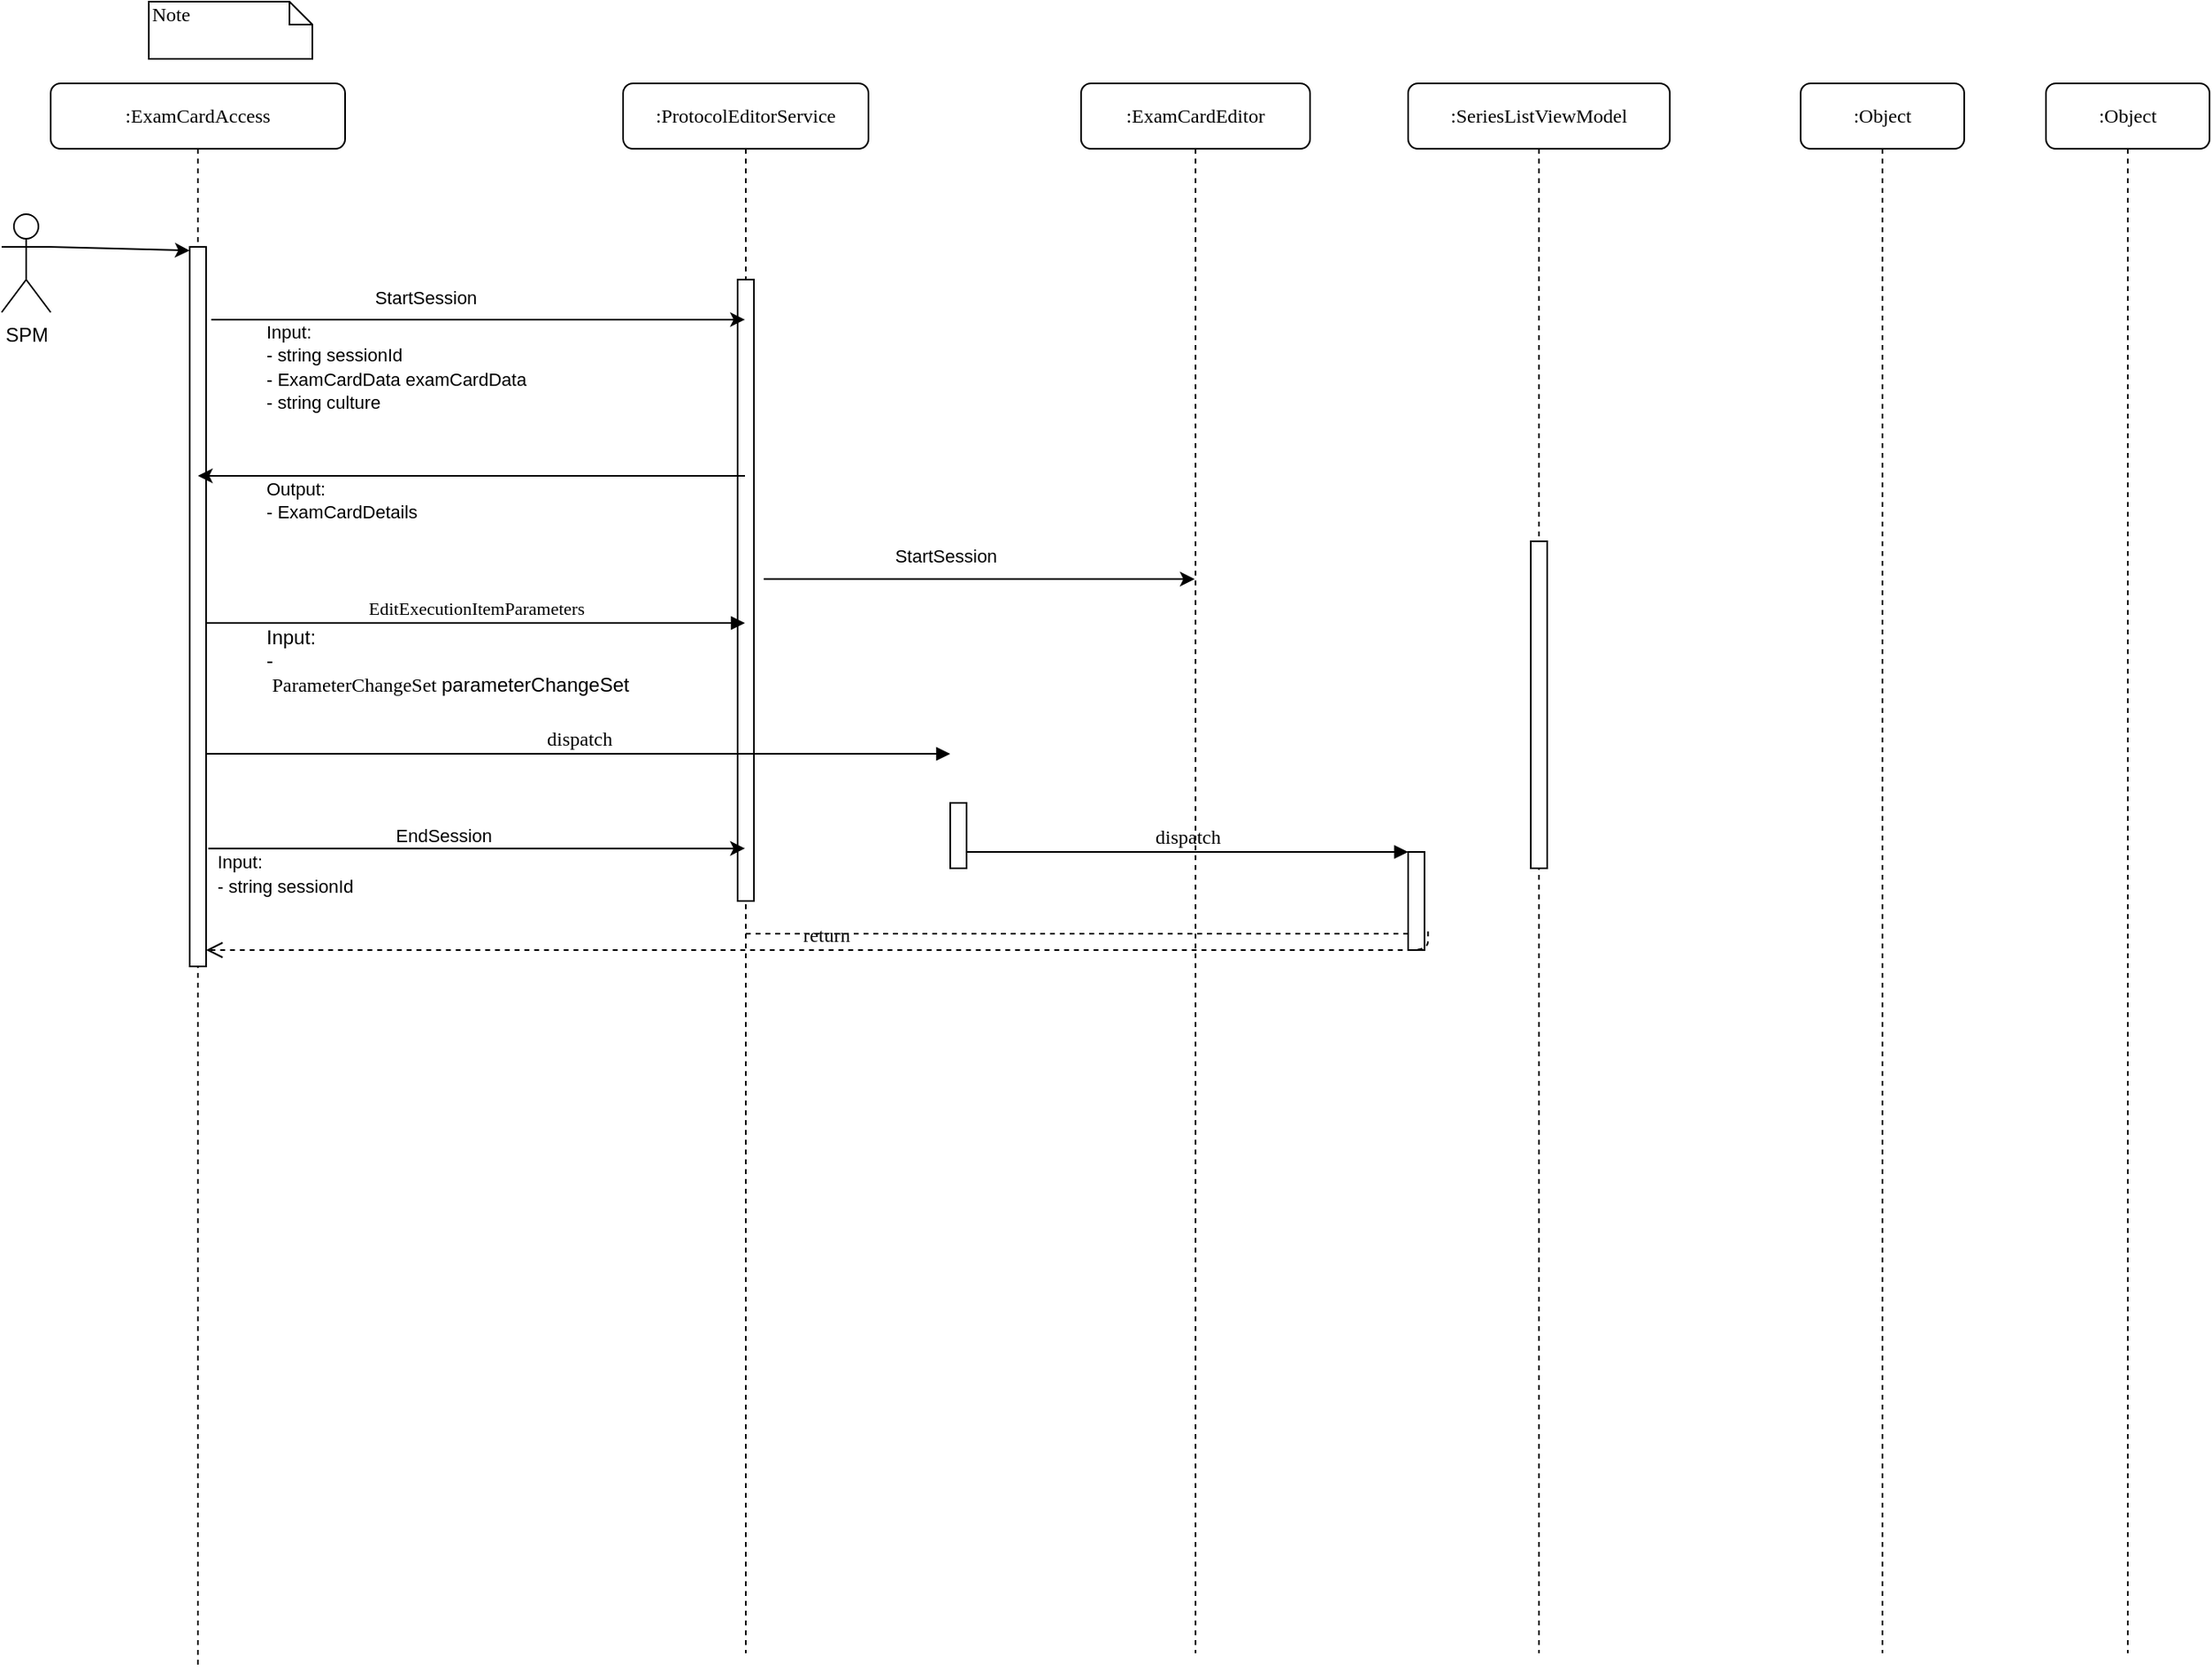 <mxfile version="20.8.16" type="github">
  <diagram name="Page-1" id="13e1069c-82ec-6db2-03f1-153e76fe0fe0">
    <mxGraphModel dx="1480" dy="867" grid="1" gridSize="10" guides="1" tooltips="1" connect="1" arrows="1" fold="1" page="1" pageScale="1" pageWidth="1100" pageHeight="850" background="none" math="0" shadow="0">
      <root>
        <mxCell id="0" />
        <mxCell id="1" parent="0" />
        <mxCell id="7baba1c4bc27f4b0-2" value=":ProtocolEditorService" style="shape=umlLifeline;perimeter=lifelinePerimeter;whiteSpace=wrap;html=1;container=1;collapsible=0;recursiveResize=0;outlineConnect=0;rounded=1;shadow=0;comic=0;labelBackgroundColor=none;strokeWidth=1;fontFamily=Verdana;fontSize=12;align=center;" parent="1" vertex="1">
          <mxGeometry x="390" y="80" width="150" height="960" as="geometry" />
        </mxCell>
        <mxCell id="7baba1c4bc27f4b0-10" value="" style="html=1;points=[];perimeter=orthogonalPerimeter;rounded=0;shadow=0;comic=0;labelBackgroundColor=none;strokeWidth=1;fontFamily=Verdana;fontSize=12;align=center;" parent="7baba1c4bc27f4b0-2" vertex="1">
          <mxGeometry x="70" y="120" width="10" height="380" as="geometry" />
        </mxCell>
        <mxCell id="7baba1c4bc27f4b0-3" value=":ExamCardEditor" style="shape=umlLifeline;perimeter=lifelinePerimeter;whiteSpace=wrap;html=1;container=1;collapsible=0;recursiveResize=0;outlineConnect=0;rounded=1;shadow=0;comic=0;labelBackgroundColor=none;strokeWidth=1;fontFamily=Verdana;fontSize=12;align=center;" parent="1" vertex="1">
          <mxGeometry x="670" y="80" width="140" height="960" as="geometry" />
        </mxCell>
        <mxCell id="7baba1c4bc27f4b0-5" value=":SeriesListViewModel" style="shape=umlLifeline;perimeter=lifelinePerimeter;whiteSpace=wrap;html=1;container=1;collapsible=0;recursiveResize=0;outlineConnect=0;rounded=1;shadow=0;comic=0;labelBackgroundColor=none;strokeWidth=1;fontFamily=Verdana;fontSize=12;align=center;" parent="1" vertex="1">
          <mxGeometry x="870" y="80" width="160" height="960" as="geometry" />
        </mxCell>
        <mxCell id="7baba1c4bc27f4b0-13" value="" style="html=1;points=[];perimeter=orthogonalPerimeter;rounded=0;shadow=0;comic=0;labelBackgroundColor=none;strokeWidth=1;fontFamily=Verdana;fontSize=12;align=center;" parent="7baba1c4bc27f4b0-5" vertex="1">
          <mxGeometry x="75" y="280" width="10" height="200" as="geometry" />
        </mxCell>
        <mxCell id="7baba1c4bc27f4b0-6" value=":Object" style="shape=umlLifeline;perimeter=lifelinePerimeter;whiteSpace=wrap;html=1;container=1;collapsible=0;recursiveResize=0;outlineConnect=0;rounded=1;shadow=0;comic=0;labelBackgroundColor=none;strokeWidth=1;fontFamily=Verdana;fontSize=12;align=center;" parent="1" vertex="1">
          <mxGeometry x="1260" y="80" width="100" height="960" as="geometry" />
        </mxCell>
        <mxCell id="7baba1c4bc27f4b0-7" value=":Object" style="shape=umlLifeline;perimeter=lifelinePerimeter;whiteSpace=wrap;html=1;container=1;collapsible=0;recursiveResize=0;outlineConnect=0;rounded=1;shadow=0;comic=0;labelBackgroundColor=none;strokeWidth=1;fontFamily=Verdana;fontSize=12;align=center;" parent="1" vertex="1">
          <mxGeometry x="1110" y="80" width="100" height="960" as="geometry" />
        </mxCell>
        <mxCell id="7baba1c4bc27f4b0-8" value=":ExamCardAccess" style="shape=umlLifeline;perimeter=lifelinePerimeter;whiteSpace=wrap;html=1;container=1;collapsible=0;recursiveResize=0;outlineConnect=0;rounded=1;shadow=0;comic=0;labelBackgroundColor=none;strokeWidth=1;fontFamily=Verdana;fontSize=12;align=center;" parent="1" vertex="1">
          <mxGeometry x="40" y="80" width="180" height="970" as="geometry" />
        </mxCell>
        <mxCell id="7baba1c4bc27f4b0-9" value="" style="html=1;points=[];perimeter=orthogonalPerimeter;rounded=0;shadow=0;comic=0;labelBackgroundColor=none;strokeWidth=1;fontFamily=Verdana;fontSize=12;align=center;" parent="7baba1c4bc27f4b0-8" vertex="1">
          <mxGeometry x="85" y="100" width="10" height="440" as="geometry" />
        </mxCell>
        <mxCell id="90dkgZwAsfMruA5nad-L-23" value="&lt;span style=&quot;font-size: 11px; background-color: rgb(255, 255, 255);&quot;&gt;Input:&lt;br&gt;- string sessionId&lt;/span&gt;" style="text;html=1;strokeColor=none;fillColor=none;align=left;verticalAlign=middle;whiteSpace=wrap;rounded=0;" vertex="1" parent="7baba1c4bc27f4b0-8">
          <mxGeometry x="100" y="460" width="130" height="45" as="geometry" />
        </mxCell>
        <mxCell id="7baba1c4bc27f4b0-23" value="dispatch" style="html=1;verticalAlign=bottom;endArrow=block;entryX=0;entryY=0;labelBackgroundColor=none;fontFamily=Verdana;fontSize=12;" parent="1" source="7baba1c4bc27f4b0-9" edge="1">
          <mxGeometry relative="1" as="geometry">
            <mxPoint x="510" y="420" as="sourcePoint" />
            <mxPoint x="590" y="490" as="targetPoint" />
          </mxGeometry>
        </mxCell>
        <mxCell id="7baba1c4bc27f4b0-28" value="" style="html=1;points=[];perimeter=orthogonalPerimeter;rounded=0;shadow=0;comic=0;labelBackgroundColor=none;strokeWidth=1;fontFamily=Verdana;fontSize=12;align=center;" parent="1" vertex="1">
          <mxGeometry x="870" y="550" width="10" height="60" as="geometry" />
        </mxCell>
        <mxCell id="7baba1c4bc27f4b0-29" value="dispatch" style="html=1;verticalAlign=bottom;endArrow=block;entryX=0;entryY=0;labelBackgroundColor=none;fontFamily=Verdana;fontSize=12;edgeStyle=elbowEdgeStyle;elbow=vertical;" parent="1" source="7baba1c4bc27f4b0-37" target="7baba1c4bc27f4b0-28" edge="1">
          <mxGeometry relative="1" as="geometry">
            <mxPoint x="800" y="550" as="sourcePoint" />
          </mxGeometry>
        </mxCell>
        <mxCell id="7baba1c4bc27f4b0-30" value="return" style="html=1;verticalAlign=bottom;endArrow=open;dashed=1;endSize=8;labelBackgroundColor=none;fontFamily=Verdana;fontSize=12;edgeStyle=elbowEdgeStyle;elbow=vertical;startArrow=none;exitX=1.217;exitY=0.811;exitDx=0;exitDy=0;exitPerimeter=0;" parent="1" source="7baba1c4bc27f4b0-28" target="7baba1c4bc27f4b0-9" edge="1">
          <mxGeometry relative="1" as="geometry">
            <mxPoint x="800" y="626" as="targetPoint" />
            <Array as="points">
              <mxPoint x="170" y="610" />
            </Array>
          </mxGeometry>
        </mxCell>
        <mxCell id="7baba1c4bc27f4b0-11" value="&lt;font style=&quot;font-size: 11px;&quot;&gt;EditExecutionItemParameters&lt;/font&gt;" style="html=1;verticalAlign=bottom;endArrow=block;labelBackgroundColor=none;fontFamily=Verdana;fontSize=12;edgeStyle=elbowEdgeStyle;elbow=vertical;" parent="1" source="7baba1c4bc27f4b0-9" target="7baba1c4bc27f4b0-2" edge="1">
          <mxGeometry x="0.002" relative="1" as="geometry">
            <mxPoint x="220" y="190" as="sourcePoint" />
            <Array as="points">
              <mxPoint x="350" y="410" />
              <mxPoint x="190" y="320" />
            </Array>
            <mxPoint as="offset" />
          </mxGeometry>
        </mxCell>
        <mxCell id="7baba1c4bc27f4b0-37" value="" style="html=1;points=[];perimeter=orthogonalPerimeter;rounded=0;shadow=0;comic=0;labelBackgroundColor=none;strokeWidth=1;fontFamily=Verdana;fontSize=12;align=center;" parent="1" vertex="1">
          <mxGeometry x="590" y="520" width="10" height="40" as="geometry" />
        </mxCell>
        <mxCell id="7baba1c4bc27f4b0-40" value="Note" style="shape=note;whiteSpace=wrap;html=1;size=14;verticalAlign=top;align=left;spacingTop=-6;rounded=0;shadow=0;comic=0;labelBackgroundColor=none;strokeWidth=1;fontFamily=Verdana;fontSize=12" parent="1" vertex="1">
          <mxGeometry x="100" y="30" width="100" height="35" as="geometry" />
        </mxCell>
        <mxCell id="90dkgZwAsfMruA5nad-L-2" value="SPM" style="shape=umlActor;verticalLabelPosition=bottom;verticalAlign=top;html=1;outlineConnect=0;" vertex="1" parent="1">
          <mxGeometry x="10" y="160" width="30" height="60" as="geometry" />
        </mxCell>
        <mxCell id="90dkgZwAsfMruA5nad-L-7" value="" style="endArrow=classic;html=1;rounded=0;exitX=1;exitY=0.333;exitDx=0;exitDy=0;exitPerimeter=0;entryX=0;entryY=0.005;entryDx=0;entryDy=0;entryPerimeter=0;" edge="1" parent="1" source="90dkgZwAsfMruA5nad-L-2" target="7baba1c4bc27f4b0-9">
          <mxGeometry width="50" height="50" relative="1" as="geometry">
            <mxPoint x="40" y="290" as="sourcePoint" />
            <mxPoint x="90" y="240" as="targetPoint" />
          </mxGeometry>
        </mxCell>
        <mxCell id="90dkgZwAsfMruA5nad-L-9" value="" style="endArrow=classic;html=1;rounded=0;" edge="1" parent="1" source="7baba1c4bc27f4b0-2" target="7baba1c4bc27f4b0-8">
          <mxGeometry width="50" height="50" relative="1" as="geometry">
            <mxPoint x="190" y="340" as="sourcePoint" />
            <mxPoint x="240" y="290" as="targetPoint" />
            <Array as="points">
              <mxPoint x="360" y="320" />
            </Array>
          </mxGeometry>
        </mxCell>
        <mxCell id="90dkgZwAsfMruA5nad-L-10" value="Output: &lt;br&gt;- ExamCardDetails" style="edgeLabel;html=1;align=left;verticalAlign=middle;resizable=0;points=[];" vertex="1" connectable="0" parent="90dkgZwAsfMruA5nad-L-9">
          <mxGeometry x="-0.429" y="-3" relative="1" as="geometry">
            <mxPoint x="-199" y="18" as="offset" />
          </mxGeometry>
        </mxCell>
        <mxCell id="90dkgZwAsfMruA5nad-L-12" value="" style="endArrow=classic;html=1;rounded=0;exitX=1.32;exitY=0.101;exitDx=0;exitDy=0;exitPerimeter=0;" edge="1" parent="1" source="7baba1c4bc27f4b0-9" target="7baba1c4bc27f4b0-2">
          <mxGeometry width="50" height="50" relative="1" as="geometry">
            <mxPoint x="250" y="210" as="sourcePoint" />
            <mxPoint x="300" y="160" as="targetPoint" />
          </mxGeometry>
        </mxCell>
        <mxCell id="90dkgZwAsfMruA5nad-L-13" value="StartSession" style="edgeLabel;html=1;align=center;verticalAlign=middle;resizable=0;points=[];" vertex="1" connectable="0" parent="90dkgZwAsfMruA5nad-L-12">
          <mxGeometry x="-0.356" y="-1" relative="1" as="geometry">
            <mxPoint x="26" y="-15" as="offset" />
          </mxGeometry>
        </mxCell>
        <mxCell id="90dkgZwAsfMruA5nad-L-18" value="&lt;span style=&quot;font-size: 11px; background-color: rgb(255, 255, 255);&quot;&gt;Input:&lt;br&gt;- string sessionId&lt;/span&gt;&lt;br style=&quot;border-color: var(--border-color); font-size: 11px;&quot;&gt;&lt;div style=&quot;&quot;&gt;&lt;span style=&quot;background-color: rgb(255, 255, 255); font-size: 11px;&quot;&gt;- ExamCardData examCardData&lt;/span&gt;&lt;/div&gt;&lt;span style=&quot;font-size: 11px; background-color: rgb(255, 255, 255);&quot;&gt;- string culture&lt;/span&gt;" style="text;html=1;strokeColor=none;fillColor=none;align=left;verticalAlign=middle;whiteSpace=wrap;rounded=0;" vertex="1" parent="1">
          <mxGeometry x="170" y="230" width="220" height="45" as="geometry" />
        </mxCell>
        <mxCell id="90dkgZwAsfMruA5nad-L-21" value="" style="endArrow=classic;html=1;rounded=0;exitX=1.133;exitY=0.836;exitDx=0;exitDy=0;exitPerimeter=0;" edge="1" parent="1" source="7baba1c4bc27f4b0-9" target="7baba1c4bc27f4b0-2">
          <mxGeometry width="50" height="50" relative="1" as="geometry">
            <mxPoint x="450" y="360" as="sourcePoint" />
            <mxPoint x="500" y="310" as="targetPoint" />
          </mxGeometry>
        </mxCell>
        <mxCell id="90dkgZwAsfMruA5nad-L-22" value="EndSession" style="edgeLabel;html=1;align=center;verticalAlign=middle;resizable=0;points=[];" vertex="1" connectable="0" parent="90dkgZwAsfMruA5nad-L-21">
          <mxGeometry x="-0.156" y="-3" relative="1" as="geometry">
            <mxPoint x="5" y="-11" as="offset" />
          </mxGeometry>
        </mxCell>
        <mxCell id="90dkgZwAsfMruA5nad-L-24" value="" style="html=1;verticalAlign=bottom;endArrow=none;dashed=1;endSize=8;labelBackgroundColor=none;fontFamily=Verdana;fontSize=12;edgeStyle=elbowEdgeStyle;elbow=vertical;" edge="1" parent="1" source="7baba1c4bc27f4b0-28" target="7baba1c4bc27f4b0-2">
          <mxGeometry relative="1" as="geometry">
            <mxPoint x="140" y="600" as="targetPoint" />
            <Array as="points">
              <mxPoint x="570" y="600" />
            </Array>
            <mxPoint x="870.0" y="600" as="sourcePoint" />
          </mxGeometry>
        </mxCell>
        <mxCell id="90dkgZwAsfMruA5nad-L-26" value="Input:&lt;br&gt;-&amp;nbsp;&lt;span style=&quot;font-family: Verdana; text-align: center;&quot;&gt;ParameterChangeSet&amp;nbsp;&lt;/span&gt;parameterChangeSet" style="text;html=1;strokeColor=none;fillColor=none;align=left;verticalAlign=middle;whiteSpace=wrap;rounded=0;" vertex="1" parent="1">
          <mxGeometry x="170" y="410" width="220" height="45" as="geometry" />
        </mxCell>
        <mxCell id="90dkgZwAsfMruA5nad-L-33" value="" style="endArrow=classic;html=1;rounded=0;exitX=1.6;exitY=0.482;exitDx=0;exitDy=0;exitPerimeter=0;" edge="1" parent="1" source="7baba1c4bc27f4b0-10" target="7baba1c4bc27f4b0-3">
          <mxGeometry width="50" height="50" relative="1" as="geometry">
            <mxPoint x="560" y="250" as="sourcePoint" />
            <mxPoint x="886.3" y="250" as="targetPoint" />
          </mxGeometry>
        </mxCell>
        <mxCell id="90dkgZwAsfMruA5nad-L-34" value="StartSession" style="edgeLabel;html=1;align=center;verticalAlign=middle;resizable=0;points=[];" vertex="1" connectable="0" parent="90dkgZwAsfMruA5nad-L-33">
          <mxGeometry x="-0.356" y="-1" relative="1" as="geometry">
            <mxPoint x="26" y="-15" as="offset" />
          </mxGeometry>
        </mxCell>
      </root>
    </mxGraphModel>
  </diagram>
</mxfile>
